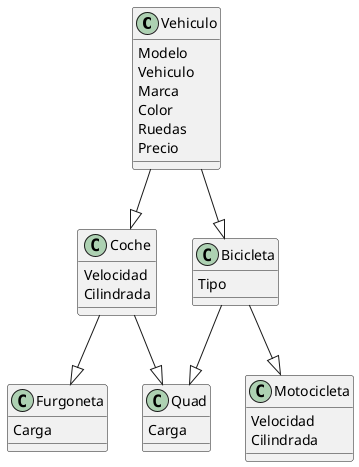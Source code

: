 
@startuml

Vehiculo --|> Coche 
Vehiculo --|> Bicicleta
Coche --|> Furgoneta
Bicicleta --|> Motocicleta
Coche --|> Quad 
Bicicleta --|> Quad

Vehiculo : Modelo
Vehiculo : Vehiculo
Vehiculo : Marca
Vehiculo : Color
Vehiculo : Ruedas
Vehiculo : Precio

Coche : Velocidad
Coche : Cilindrada

Furgoneta : Carga

Bicicleta : Tipo

Motocicleta : Velocidad
Motocicleta : Cilindrada

Quad : Carga


@enduml
